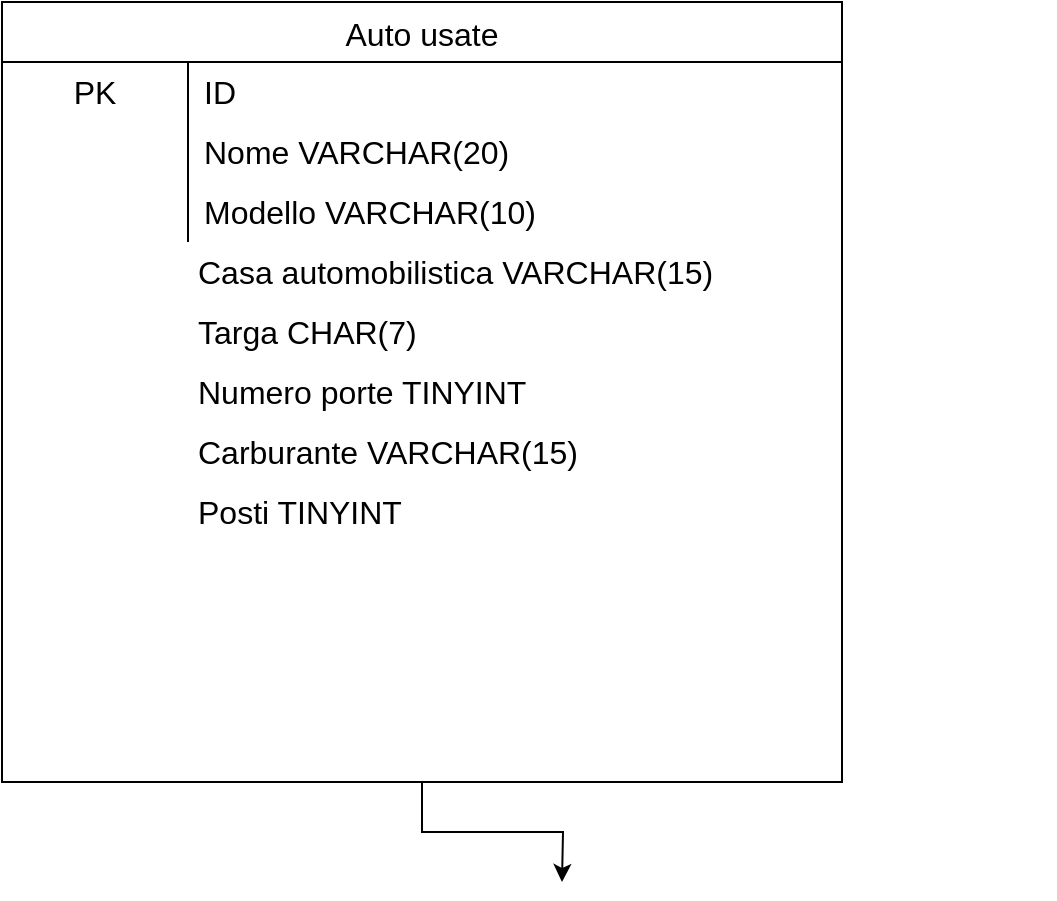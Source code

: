 <mxfile version="24.2.7" type="google">
  <diagram name="Pagina-1" id="iytFDDpYraWn33BoyVsO">
    <mxGraphModel grid="1" page="1" gridSize="10" guides="1" tooltips="1" connect="1" arrows="1" fold="1" pageScale="1" pageWidth="827" pageHeight="1169" math="0" shadow="0">
      <root>
        <mxCell id="0" />
        <mxCell id="1" parent="0" />
        <mxCell id="CVr9qrRJcp9obrrfCHN_-17" style="edgeStyle=orthogonalEdgeStyle;rounded=0;orthogonalLoop=1;jettySize=auto;html=1;exitX=0.5;exitY=1;exitDx=0;exitDy=0;" edge="1" parent="1" source="CVr9qrRJcp9obrrfCHN_-1">
          <mxGeometry relative="1" as="geometry">
            <mxPoint x="330" y="510" as="targetPoint" />
          </mxGeometry>
        </mxCell>
        <mxCell id="CVr9qrRJcp9obrrfCHN_-1" value="Auto usate" style="shape=table;startSize=30;container=1;collapsible=0;childLayout=tableLayout;fixedRows=1;rowLines=0;fontStyle=0;strokeColor=default;fontSize=16;" vertex="1" parent="1">
          <mxGeometry x="50" y="70" width="420" height="390" as="geometry" />
        </mxCell>
        <mxCell id="CVr9qrRJcp9obrrfCHN_-2" value="" style="shape=tableRow;horizontal=0;startSize=0;swimlaneHead=0;swimlaneBody=0;top=0;left=0;bottom=0;right=0;collapsible=0;dropTarget=0;fillColor=none;points=[[0,0.5],[1,0.5]];portConstraint=eastwest;strokeColor=inherit;fontSize=16;" vertex="1" parent="CVr9qrRJcp9obrrfCHN_-1">
          <mxGeometry y="30" width="420" height="30" as="geometry" />
        </mxCell>
        <mxCell id="CVr9qrRJcp9obrrfCHN_-3" value="PK" style="shape=partialRectangle;html=1;whiteSpace=wrap;connectable=0;fillColor=none;top=0;left=0;bottom=0;right=0;overflow=hidden;pointerEvents=1;strokeColor=inherit;fontSize=16;" vertex="1" parent="CVr9qrRJcp9obrrfCHN_-2">
          <mxGeometry width="93" height="30" as="geometry">
            <mxRectangle width="93" height="30" as="alternateBounds" />
          </mxGeometry>
        </mxCell>
        <mxCell id="CVr9qrRJcp9obrrfCHN_-4" value="ID" style="shape=partialRectangle;html=1;whiteSpace=wrap;connectable=0;fillColor=none;top=0;left=0;bottom=0;right=0;align=left;spacingLeft=6;overflow=hidden;strokeColor=inherit;fontSize=16;" vertex="1" parent="CVr9qrRJcp9obrrfCHN_-2">
          <mxGeometry x="93" width="327" height="30" as="geometry">
            <mxRectangle width="327" height="30" as="alternateBounds" />
          </mxGeometry>
        </mxCell>
        <mxCell id="CVr9qrRJcp9obrrfCHN_-5" value="" style="shape=tableRow;horizontal=0;startSize=0;swimlaneHead=0;swimlaneBody=0;top=0;left=0;bottom=0;right=0;collapsible=0;dropTarget=0;fillColor=none;points=[[0,0.5],[1,0.5]];portConstraint=eastwest;strokeColor=inherit;fontSize=16;" vertex="1" parent="CVr9qrRJcp9obrrfCHN_-1">
          <mxGeometry y="60" width="420" height="30" as="geometry" />
        </mxCell>
        <mxCell id="CVr9qrRJcp9obrrfCHN_-6" value="" style="shape=partialRectangle;html=1;whiteSpace=wrap;connectable=0;fillColor=none;top=0;left=0;bottom=0;right=0;overflow=hidden;strokeColor=inherit;fontSize=16;" vertex="1" parent="CVr9qrRJcp9obrrfCHN_-5">
          <mxGeometry width="93" height="30" as="geometry">
            <mxRectangle width="93" height="30" as="alternateBounds" />
          </mxGeometry>
        </mxCell>
        <mxCell id="CVr9qrRJcp9obrrfCHN_-7" value="Nome VARCHAR(20)" style="shape=partialRectangle;html=1;whiteSpace=wrap;connectable=0;fillColor=none;top=0;left=0;bottom=0;right=0;align=left;spacingLeft=6;overflow=hidden;strokeColor=inherit;fontSize=16;" vertex="1" parent="CVr9qrRJcp9obrrfCHN_-5">
          <mxGeometry x="93" width="327" height="30" as="geometry">
            <mxRectangle width="327" height="30" as="alternateBounds" />
          </mxGeometry>
        </mxCell>
        <mxCell id="CVr9qrRJcp9obrrfCHN_-8" value="" style="shape=tableRow;horizontal=0;startSize=0;swimlaneHead=0;swimlaneBody=0;top=0;left=0;bottom=0;right=0;collapsible=0;dropTarget=0;fillColor=none;points=[[0,0.5],[1,0.5]];portConstraint=eastwest;strokeColor=inherit;fontSize=16;" vertex="1" parent="CVr9qrRJcp9obrrfCHN_-1">
          <mxGeometry y="90" width="420" height="30" as="geometry" />
        </mxCell>
        <mxCell id="CVr9qrRJcp9obrrfCHN_-9" value="" style="shape=partialRectangle;html=1;whiteSpace=wrap;connectable=0;fillColor=none;top=0;left=0;bottom=0;right=0;overflow=hidden;strokeColor=inherit;fontSize=16;" vertex="1" parent="CVr9qrRJcp9obrrfCHN_-8">
          <mxGeometry width="93" height="30" as="geometry">
            <mxRectangle width="93" height="30" as="alternateBounds" />
          </mxGeometry>
        </mxCell>
        <mxCell id="CVr9qrRJcp9obrrfCHN_-10" value="Modello VARCHAR(10)" style="shape=partialRectangle;html=1;whiteSpace=wrap;connectable=0;fillColor=none;top=0;left=0;bottom=0;right=0;align=left;spacingLeft=6;overflow=hidden;strokeColor=inherit;fontSize=16;" vertex="1" parent="CVr9qrRJcp9obrrfCHN_-8">
          <mxGeometry x="93" width="327" height="30" as="geometry">
            <mxRectangle width="327" height="30" as="alternateBounds" />
          </mxGeometry>
        </mxCell>
        <mxCell id="CVr9qrRJcp9obrrfCHN_-11" value="" style="shape=partialRectangle;html=1;whiteSpace=wrap;connectable=0;fillColor=none;top=0;left=0;bottom=0;right=0;overflow=hidden;strokeColor=inherit;fontSize=16;" vertex="1" parent="1">
          <mxGeometry x="50" y="190" width="124" height="30" as="geometry">
            <mxRectangle width="124" height="30" as="alternateBounds" />
          </mxGeometry>
        </mxCell>
        <mxCell id="CVr9qrRJcp9obrrfCHN_-12" value="&lt;font size=&quot;1&quot; face=&quot;arial, sans-serif&quot;&gt;&lt;span style=&quot;background-color: rgb(255, 255, 255); font-size: 16px;&quot;&gt;Casa automobilistica VARCHAR(15)&lt;/span&gt;&lt;/font&gt;" style="shape=partialRectangle;html=1;whiteSpace=wrap;connectable=0;fillColor=none;top=0;left=0;bottom=0;right=0;align=left;spacingLeft=6;overflow=hidden;strokeColor=inherit;fontSize=16;" vertex="1" parent="1">
          <mxGeometry x="140" y="190" width="436" height="30" as="geometry">
            <mxRectangle width="436" height="30" as="alternateBounds" />
          </mxGeometry>
        </mxCell>
        <mxCell id="CVr9qrRJcp9obrrfCHN_-13" value="&lt;font size=&quot;1&quot; face=&quot;arial, sans-serif&quot;&gt;&lt;span style=&quot;background-color: rgb(255, 255, 255); font-size: 16px;&quot;&gt;Targa CHAR(7)&lt;/span&gt;&lt;/font&gt;" style="shape=partialRectangle;html=1;whiteSpace=wrap;connectable=0;fillColor=none;top=0;left=0;bottom=0;right=0;align=left;spacingLeft=6;overflow=hidden;strokeColor=inherit;fontSize=16;" vertex="1" parent="1">
          <mxGeometry x="140" y="220" width="436" height="30" as="geometry">
            <mxRectangle width="436" height="30" as="alternateBounds" />
          </mxGeometry>
        </mxCell>
        <mxCell id="CVr9qrRJcp9obrrfCHN_-14" value="&lt;font size=&quot;1&quot; face=&quot;arial, sans-serif&quot;&gt;&lt;span style=&quot;background-color: rgb(255, 255, 255); font-size: 16px;&quot;&gt;Numero porte TINYINT&lt;/span&gt;&lt;/font&gt;" style="shape=partialRectangle;html=1;whiteSpace=wrap;connectable=0;fillColor=none;top=0;left=0;bottom=0;right=0;align=left;spacingLeft=6;overflow=hidden;strokeColor=inherit;fontSize=16;" vertex="1" parent="1">
          <mxGeometry x="140" y="250" width="436" height="30" as="geometry">
            <mxRectangle width="436" height="30" as="alternateBounds" />
          </mxGeometry>
        </mxCell>
        <mxCell id="CVr9qrRJcp9obrrfCHN_-15" value="&lt;font size=&quot;1&quot; face=&quot;arial, sans-serif&quot;&gt;&lt;span style=&quot;background-color: rgb(255, 255, 255); font-size: 16px;&quot;&gt;Carburante VARCHAR(15)&lt;span style=&quot;white-space: pre;&quot;&gt;&#x9;&lt;/span&gt;&lt;span style=&quot;white-space: pre;&quot;&gt;&#x9;&lt;/span&gt;&lt;/span&gt;&lt;/font&gt;" style="shape=partialRectangle;html=1;whiteSpace=wrap;connectable=0;fillColor=none;top=0;left=0;bottom=0;right=0;align=left;spacingLeft=6;overflow=hidden;strokeColor=inherit;fontSize=16;" vertex="1" parent="1">
          <mxGeometry x="140" y="280" width="436" height="30" as="geometry">
            <mxRectangle width="436" height="30" as="alternateBounds" />
          </mxGeometry>
        </mxCell>
        <mxCell id="CVr9qrRJcp9obrrfCHN_-16" value="&lt;font size=&quot;1&quot; face=&quot;arial, sans-serif&quot;&gt;&lt;span style=&quot;background-color: rgb(255, 255, 255); font-size: 16px;&quot;&gt;Posti TINYINT&lt;/span&gt;&lt;/font&gt;" style="shape=partialRectangle;html=1;whiteSpace=wrap;connectable=0;fillColor=none;top=0;left=0;bottom=0;right=0;align=left;spacingLeft=6;overflow=hidden;strokeColor=inherit;fontSize=16;" vertex="1" parent="1">
          <mxGeometry x="140" y="310" width="436" height="30" as="geometry">
            <mxRectangle width="436" height="30" as="alternateBounds" />
          </mxGeometry>
        </mxCell>
      </root>
    </mxGraphModel>
  </diagram>
</mxfile>
